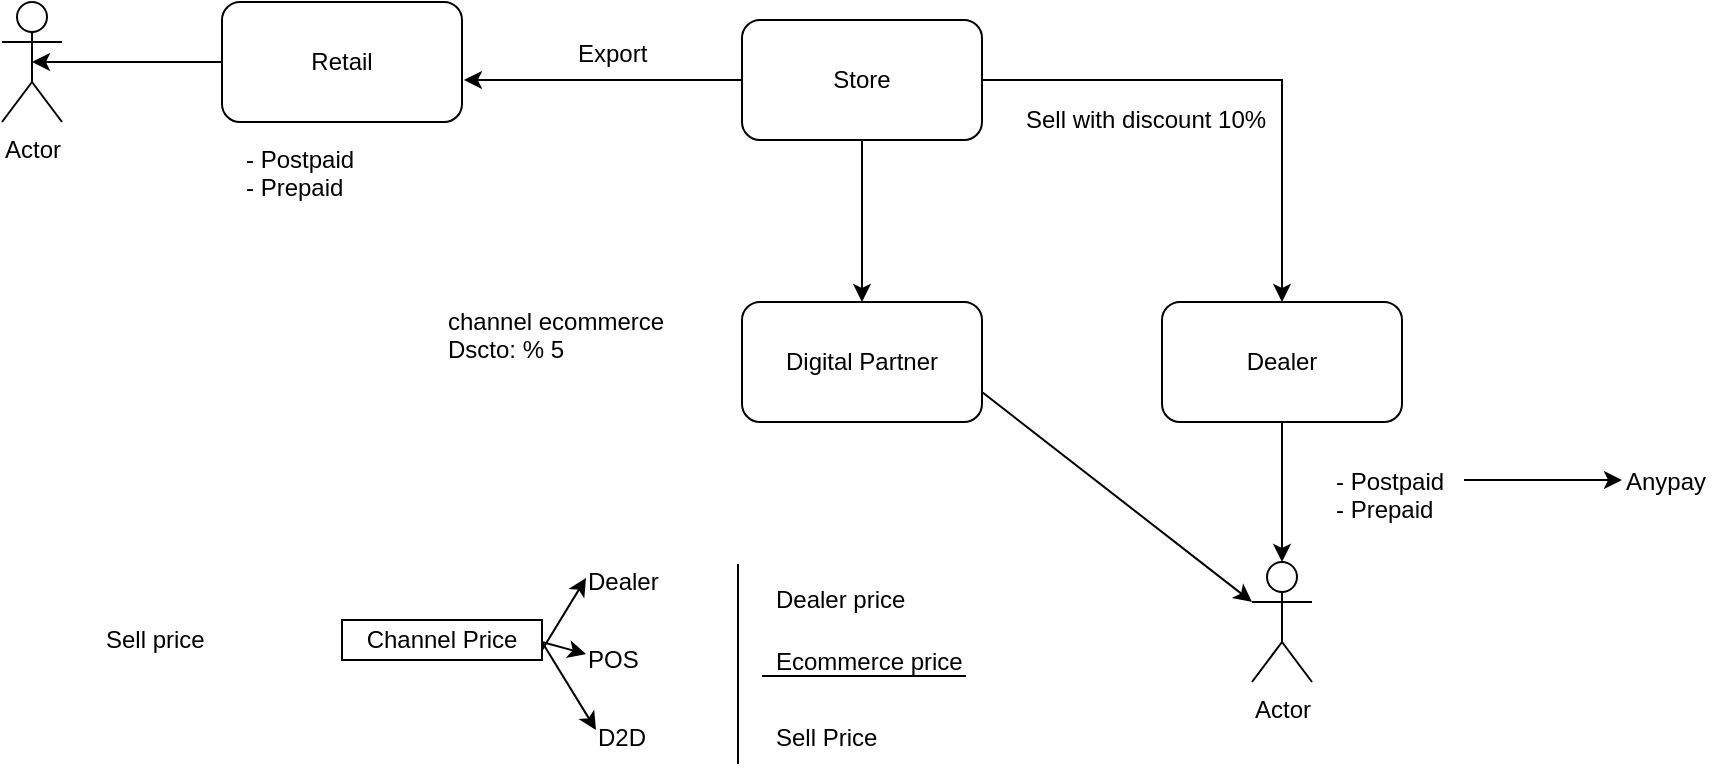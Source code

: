 <mxfile version="12.1.3" type="github" pages="1"><diagram id="y0MvCqDMI1tPlNCTdOtr" name="Page-1"><mxGraphModel dx="848" dy="465" grid="1" gridSize="10" guides="1" tooltips="1" connect="1" arrows="1" fold="1" page="1" pageScale="1" pageWidth="827" pageHeight="1169" math="0" shadow="0"><root><mxCell id="0"/><mxCell id="1" parent="0"/><mxCell id="lmIb0_3VensQCm0fVYHJ-1" value="Digital Partner" style="rounded=1;whiteSpace=wrap;html=1;" vertex="1" parent="1"><mxGeometry x="470" y="260" width="120" height="60" as="geometry"/></mxCell><mxCell id="lmIb0_3VensQCm0fVYHJ-5" style="edgeStyle=orthogonalEdgeStyle;rounded=0;orthogonalLoop=1;jettySize=auto;html=1;exitX=0;exitY=0.5;exitDx=0;exitDy=0;entryX=1.008;entryY=0.65;entryDx=0;entryDy=0;entryPerimeter=0;" edge="1" parent="1" source="lmIb0_3VensQCm0fVYHJ-2" target="lmIb0_3VensQCm0fVYHJ-3"><mxGeometry relative="1" as="geometry"/></mxCell><mxCell id="lmIb0_3VensQCm0fVYHJ-8" style="edgeStyle=orthogonalEdgeStyle;rounded=0;orthogonalLoop=1;jettySize=auto;html=1;" edge="1" parent="1" source="lmIb0_3VensQCm0fVYHJ-2" target="lmIb0_3VensQCm0fVYHJ-1"><mxGeometry relative="1" as="geometry"/></mxCell><mxCell id="lmIb0_3VensQCm0fVYHJ-10" style="edgeStyle=orthogonalEdgeStyle;rounded=0;orthogonalLoop=1;jettySize=auto;html=1;exitX=1;exitY=0.5;exitDx=0;exitDy=0;entryX=0.5;entryY=0;entryDx=0;entryDy=0;" edge="1" parent="1" source="lmIb0_3VensQCm0fVYHJ-2" target="lmIb0_3VensQCm0fVYHJ-9"><mxGeometry relative="1" as="geometry"/></mxCell><mxCell id="lmIb0_3VensQCm0fVYHJ-2" value="Store" style="rounded=1;whiteSpace=wrap;html=1;" vertex="1" parent="1"><mxGeometry x="470" y="119" width="120" height="60" as="geometry"/></mxCell><mxCell id="lmIb0_3VensQCm0fVYHJ-13" style="edgeStyle=orthogonalEdgeStyle;rounded=0;orthogonalLoop=1;jettySize=auto;html=1;entryX=0.5;entryY=0.5;entryDx=0;entryDy=0;entryPerimeter=0;" edge="1" parent="1" source="lmIb0_3VensQCm0fVYHJ-3" target="lmIb0_3VensQCm0fVYHJ-12"><mxGeometry relative="1" as="geometry"/></mxCell><mxCell id="lmIb0_3VensQCm0fVYHJ-3" value="Retail" style="rounded=1;whiteSpace=wrap;html=1;" vertex="1" parent="1"><mxGeometry x="210" y="110" width="120" height="60" as="geometry"/></mxCell><mxCell id="lmIb0_3VensQCm0fVYHJ-4" value="&lt;div&gt;- Postpaid&lt;/div&gt;&lt;div&gt;- Prepaid &lt;br&gt;&lt;/div&gt;" style="text;html=1;resizable=0;points=[];autosize=1;align=left;verticalAlign=top;spacingTop=-4;" vertex="1" parent="1"><mxGeometry x="220" y="179" width="70" height="30" as="geometry"/></mxCell><mxCell id="lmIb0_3VensQCm0fVYHJ-6" value="Export" style="text;html=1;resizable=0;points=[];autosize=1;align=left;verticalAlign=top;spacingTop=-4;" vertex="1" parent="1"><mxGeometry x="386" y="126" width="50" height="20" as="geometry"/></mxCell><mxCell id="lmIb0_3VensQCm0fVYHJ-14" style="edgeStyle=orthogonalEdgeStyle;rounded=0;orthogonalLoop=1;jettySize=auto;html=1;exitX=0.5;exitY=1;exitDx=0;exitDy=0;" edge="1" parent="1" source="lmIb0_3VensQCm0fVYHJ-9"><mxGeometry relative="1" as="geometry"><mxPoint x="740" y="390" as="targetPoint"/></mxGeometry></mxCell><mxCell id="lmIb0_3VensQCm0fVYHJ-9" value="Dealer" style="rounded=1;whiteSpace=wrap;html=1;" vertex="1" parent="1"><mxGeometry x="680" y="260" width="120" height="60" as="geometry"/></mxCell><mxCell id="lmIb0_3VensQCm0fVYHJ-11" value="Actor" style="shape=umlActor;verticalLabelPosition=bottom;labelBackgroundColor=#ffffff;verticalAlign=top;html=1;outlineConnect=0;" vertex="1" parent="1"><mxGeometry x="725" y="390" width="30" height="60" as="geometry"/></mxCell><mxCell id="lmIb0_3VensQCm0fVYHJ-12" value="Actor" style="shape=umlActor;verticalLabelPosition=bottom;labelBackgroundColor=#ffffff;verticalAlign=top;html=1;outlineConnect=0;" vertex="1" parent="1"><mxGeometry x="100" y="110" width="30" height="60" as="geometry"/></mxCell><mxCell id="lmIb0_3VensQCm0fVYHJ-15" value="Sell with discount 10%" style="text;html=1;resizable=0;points=[];autosize=1;align=left;verticalAlign=top;spacingTop=-4;" vertex="1" parent="1"><mxGeometry x="610" y="159" width="140" height="20" as="geometry"/></mxCell><mxCell id="lmIb0_3VensQCm0fVYHJ-18" value="&lt;div&gt;channel ecommerce &lt;br&gt;&lt;/div&gt;&lt;div&gt;Dscto: % 5&lt;br&gt;&lt;/div&gt;" style="text;html=1;resizable=0;points=[];autosize=1;align=left;verticalAlign=top;spacingTop=-4;" vertex="1" parent="1"><mxGeometry x="321" y="260" width="130" height="30" as="geometry"/></mxCell><mxCell id="lmIb0_3VensQCm0fVYHJ-19" value="Sell Price" style="text;html=1;resizable=0;points=[];autosize=1;align=left;verticalAlign=top;spacingTop=-4;" vertex="1" parent="1"><mxGeometry x="485" y="468" width="70" height="20" as="geometry"/></mxCell><mxCell id="lmIb0_3VensQCm0fVYHJ-20" value="Ecommerce price" style="text;html=1;resizable=0;points=[];autosize=1;align=left;verticalAlign=top;spacingTop=-4;" vertex="1" parent="1"><mxGeometry x="485" y="430" width="110" height="20" as="geometry"/></mxCell><mxCell id="lmIb0_3VensQCm0fVYHJ-21" value="Sell price " style="text;html=1;resizable=0;points=[];autosize=1;align=left;verticalAlign=top;spacingTop=-4;" vertex="1" parent="1"><mxGeometry x="150" y="419" width="70" height="20" as="geometry"/></mxCell><mxCell id="lmIb0_3VensQCm0fVYHJ-23" value="Channel Price" style="rounded=0;whiteSpace=wrap;html=1;" vertex="1" parent="1"><mxGeometry x="270" y="419" width="100" height="20" as="geometry"/></mxCell><mxCell id="lmIb0_3VensQCm0fVYHJ-24" value="Dealer" style="text;html=1;resizable=0;points=[];autosize=1;align=left;verticalAlign=top;spacingTop=-4;" vertex="1" parent="1"><mxGeometry x="391" y="390" width="50" height="20" as="geometry"/></mxCell><mxCell id="lmIb0_3VensQCm0fVYHJ-25" value="POS" style="text;html=1;resizable=0;points=[];autosize=1;align=left;verticalAlign=top;spacingTop=-4;" vertex="1" parent="1"><mxGeometry x="391" y="429" width="40" height="20" as="geometry"/></mxCell><mxCell id="lmIb0_3VensQCm0fVYHJ-26" value="D2D" style="text;html=1;resizable=0;points=[];autosize=1;align=left;verticalAlign=top;spacingTop=-4;" vertex="1" parent="1"><mxGeometry x="396" y="468" width="40" height="20" as="geometry"/></mxCell><mxCell id="lmIb0_3VensQCm0fVYHJ-28" value="" style="endArrow=classic;html=1;entryX=0.02;entryY=0.4;entryDx=0;entryDy=0;entryPerimeter=0;exitX=1;exitY=0.75;exitDx=0;exitDy=0;" edge="1" parent="1" source="lmIb0_3VensQCm0fVYHJ-23" target="lmIb0_3VensQCm0fVYHJ-24"><mxGeometry width="50" height="50" relative="1" as="geometry"><mxPoint x="100" y="560" as="sourcePoint"/><mxPoint x="150" y="510" as="targetPoint"/></mxGeometry></mxCell><mxCell id="lmIb0_3VensQCm0fVYHJ-29" value="" style="endArrow=classic;html=1;entryX=0.025;entryY=0.35;entryDx=0;entryDy=0;entryPerimeter=0;" edge="1" parent="1" target="lmIb0_3VensQCm0fVYHJ-25"><mxGeometry width="50" height="50" relative="1" as="geometry"><mxPoint x="370" y="430" as="sourcePoint"/><mxPoint x="402" y="408" as="targetPoint"/></mxGeometry></mxCell><mxCell id="lmIb0_3VensQCm0fVYHJ-31" value="" style="endArrow=classic;html=1;entryX=0.025;entryY=0.3;entryDx=0;entryDy=0;entryPerimeter=0;" edge="1" parent="1" target="lmIb0_3VensQCm0fVYHJ-26"><mxGeometry width="50" height="50" relative="1" as="geometry"><mxPoint x="370" y="430" as="sourcePoint"/><mxPoint x="402" y="446" as="targetPoint"/></mxGeometry></mxCell><mxCell id="lmIb0_3VensQCm0fVYHJ-32" value="Dealer price" style="text;html=1;resizable=0;points=[];autosize=1;align=left;verticalAlign=top;spacingTop=-4;" vertex="1" parent="1"><mxGeometry x="485" y="399" width="80" height="20" as="geometry"/></mxCell><mxCell id="lmIb0_3VensQCm0fVYHJ-33" value="" style="endArrow=none;html=1;" edge="1" parent="1"><mxGeometry width="50" height="50" relative="1" as="geometry"><mxPoint x="468" y="491" as="sourcePoint"/><mxPoint x="468" y="391" as="targetPoint"/></mxGeometry></mxCell><mxCell id="lmIb0_3VensQCm0fVYHJ-35" value="" style="endArrow=none;html=1;" edge="1" parent="1"><mxGeometry width="50" height="50" relative="1" as="geometry"><mxPoint x="480" y="447" as="sourcePoint"/><mxPoint x="582" y="447" as="targetPoint"/></mxGeometry></mxCell><mxCell id="lmIb0_3VensQCm0fVYHJ-38" value="" style="endArrow=classic;html=1;exitX=1;exitY=0.75;exitDx=0;exitDy=0;entryX=0;entryY=0.333;entryDx=0;entryDy=0;entryPerimeter=0;" edge="1" parent="1" source="lmIb0_3VensQCm0fVYHJ-1" target="lmIb0_3VensQCm0fVYHJ-11"><mxGeometry width="50" height="50" relative="1" as="geometry"><mxPoint x="190" y="560" as="sourcePoint"/><mxPoint x="240" y="510" as="targetPoint"/></mxGeometry></mxCell><mxCell id="lmIb0_3VensQCm0fVYHJ-41" value="" style="edgeStyle=orthogonalEdgeStyle;rounded=0;orthogonalLoop=1;jettySize=auto;html=1;" edge="1" parent="1" target="lmIb0_3VensQCm0fVYHJ-40"><mxGeometry relative="1" as="geometry"><mxPoint x="831" y="349" as="sourcePoint"/><Array as="points"><mxPoint x="890" y="349"/><mxPoint x="890" y="349"/></Array></mxGeometry></mxCell><mxCell id="lmIb0_3VensQCm0fVYHJ-39" value="&lt;div&gt;- Postpaid&lt;/div&gt;&lt;div&gt;- Prepaid &lt;br&gt;&lt;/div&gt;" style="text;html=1;resizable=0;points=[];autosize=1;align=left;verticalAlign=top;spacingTop=-4;" vertex="1" parent="1"><mxGeometry x="765" y="340" width="70" height="30" as="geometry"/></mxCell><mxCell id="lmIb0_3VensQCm0fVYHJ-40" value="Anypay" style="text;html=1;resizable=0;points=[];autosize=1;align=left;verticalAlign=top;spacingTop=-4;" vertex="1" parent="1"><mxGeometry x="910" y="340" width="50" height="20" as="geometry"/></mxCell></root></mxGraphModel></diagram></mxfile>